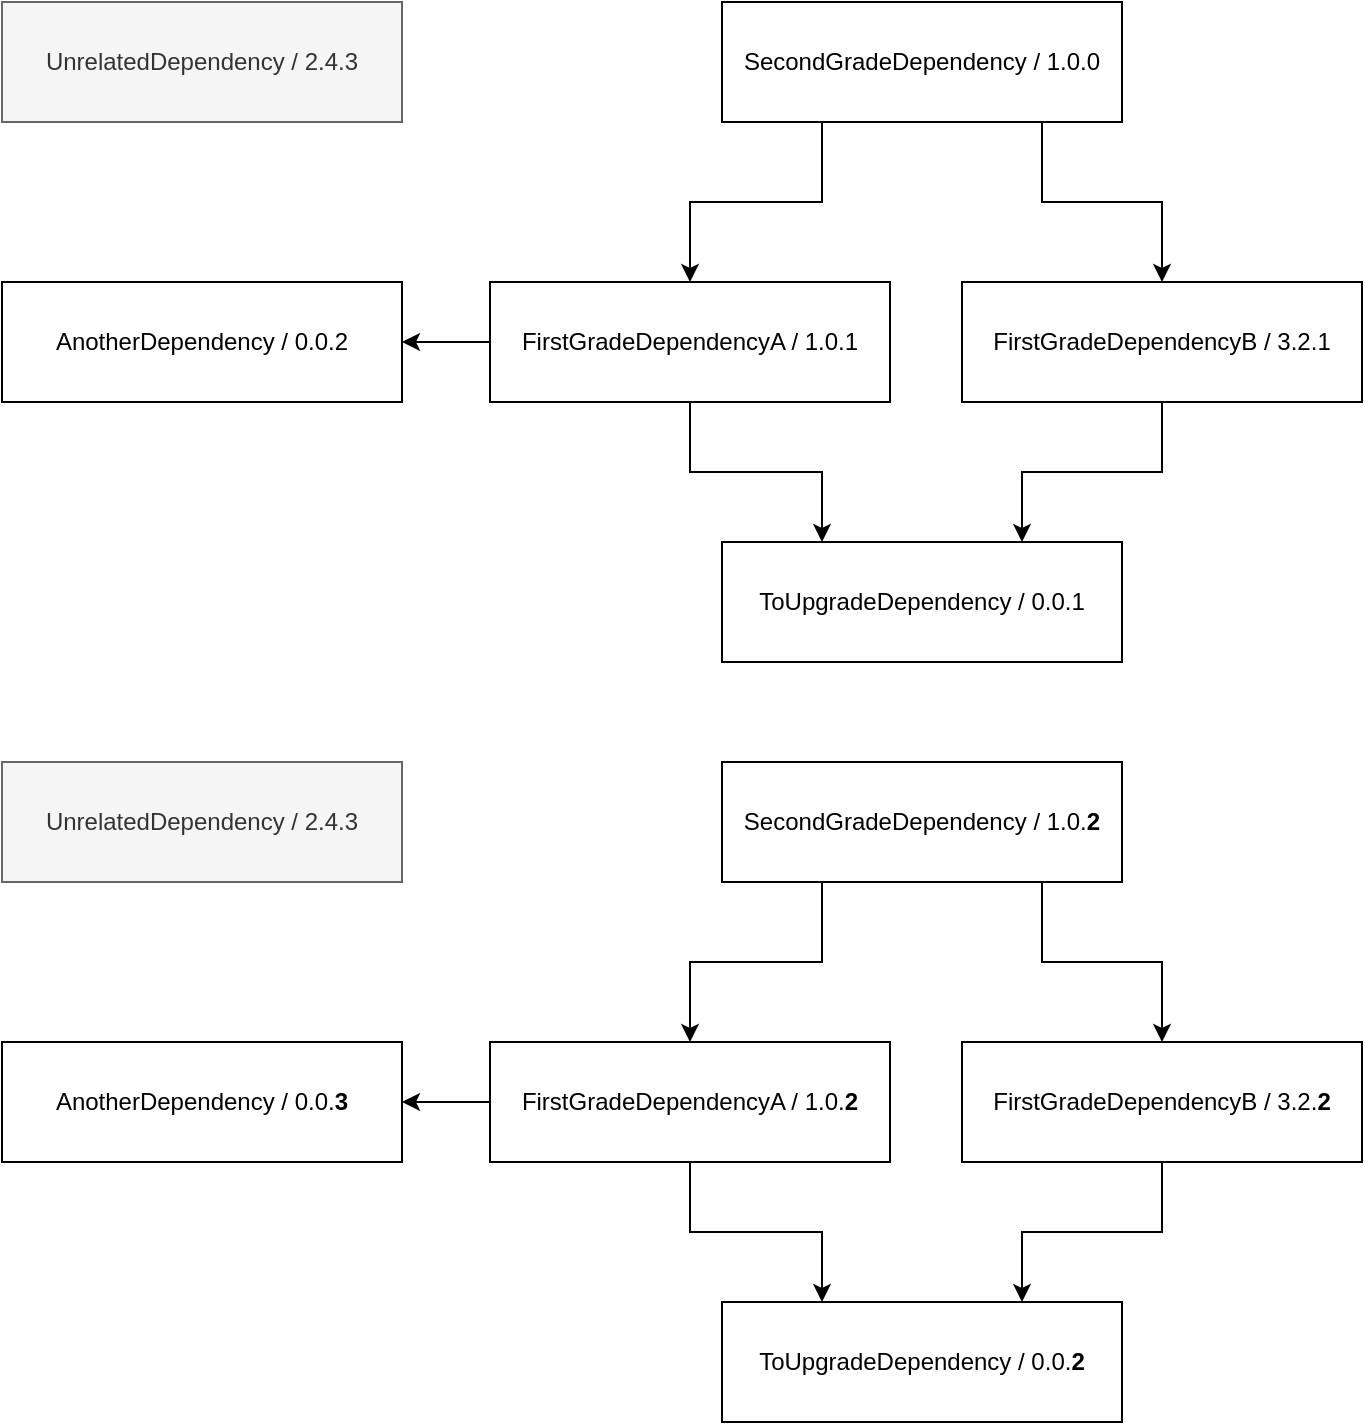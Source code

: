<mxfile version="16.6.1" type="device"><diagram id="75xPdjq-n235blLPx5tp" name="Page-1"><mxGraphModel dx="1550" dy="889" grid="1" gridSize="10" guides="1" tooltips="1" connect="1" arrows="1" fold="1" page="1" pageScale="1" pageWidth="827" pageHeight="1169" math="0" shadow="0"><root><mxCell id="0"/><mxCell id="1" parent="0"/><mxCell id="Pe2TzCAd8hVaoT_nycjA-1" value="ToUpgradeDependency / 0.0.1" style="rounded=0;whiteSpace=wrap;html=1;" vertex="1" parent="1"><mxGeometry x="380" y="440" width="200" height="60" as="geometry"/></mxCell><mxCell id="Pe2TzCAd8hVaoT_nycjA-4" style="edgeStyle=orthogonalEdgeStyle;rounded=0;orthogonalLoop=1;jettySize=auto;html=1;entryX=0.25;entryY=0;entryDx=0;entryDy=0;" edge="1" parent="1" source="Pe2TzCAd8hVaoT_nycjA-2" target="Pe2TzCAd8hVaoT_nycjA-1"><mxGeometry relative="1" as="geometry"/></mxCell><mxCell id="Pe2TzCAd8hVaoT_nycjA-10" style="edgeStyle=orthogonalEdgeStyle;rounded=0;orthogonalLoop=1;jettySize=auto;html=1;entryX=1;entryY=0.5;entryDx=0;entryDy=0;" edge="1" parent="1" source="Pe2TzCAd8hVaoT_nycjA-2" target="Pe2TzCAd8hVaoT_nycjA-6"><mxGeometry relative="1" as="geometry"/></mxCell><mxCell id="Pe2TzCAd8hVaoT_nycjA-2" value="FirstGradeDependencyA / 1.0.1" style="rounded=0;whiteSpace=wrap;html=1;" vertex="1" parent="1"><mxGeometry x="264" y="310" width="200" height="60" as="geometry"/></mxCell><mxCell id="Pe2TzCAd8hVaoT_nycjA-5" style="edgeStyle=orthogonalEdgeStyle;rounded=0;orthogonalLoop=1;jettySize=auto;html=1;entryX=0.75;entryY=0;entryDx=0;entryDy=0;" edge="1" parent="1" source="Pe2TzCAd8hVaoT_nycjA-3" target="Pe2TzCAd8hVaoT_nycjA-1"><mxGeometry relative="1" as="geometry"/></mxCell><mxCell id="Pe2TzCAd8hVaoT_nycjA-3" value="FirstGradeDependencyB / 3.2.1" style="rounded=0;whiteSpace=wrap;html=1;" vertex="1" parent="1"><mxGeometry x="500" y="310" width="200" height="60" as="geometry"/></mxCell><mxCell id="Pe2TzCAd8hVaoT_nycjA-6" value="AnotherDependency / 0.0.2" style="rounded=0;whiteSpace=wrap;html=1;" vertex="1" parent="1"><mxGeometry x="20" y="310" width="200" height="60" as="geometry"/></mxCell><mxCell id="Pe2TzCAd8hVaoT_nycjA-8" style="edgeStyle=orthogonalEdgeStyle;rounded=0;orthogonalLoop=1;jettySize=auto;html=1;entryX=0.5;entryY=0;entryDx=0;entryDy=0;" edge="1" parent="1" source="Pe2TzCAd8hVaoT_nycjA-7" target="Pe2TzCAd8hVaoT_nycjA-2"><mxGeometry relative="1" as="geometry"><Array as="points"><mxPoint x="430" y="270"/><mxPoint x="364" y="270"/></Array></mxGeometry></mxCell><mxCell id="Pe2TzCAd8hVaoT_nycjA-9" style="edgeStyle=orthogonalEdgeStyle;rounded=0;orthogonalLoop=1;jettySize=auto;html=1;entryX=0.5;entryY=0;entryDx=0;entryDy=0;" edge="1" parent="1" source="Pe2TzCAd8hVaoT_nycjA-7" target="Pe2TzCAd8hVaoT_nycjA-3"><mxGeometry relative="1" as="geometry"><Array as="points"><mxPoint x="540" y="270"/><mxPoint x="600" y="270"/></Array></mxGeometry></mxCell><mxCell id="Pe2TzCAd8hVaoT_nycjA-7" value="SecondGradeDependency / 1.0.0" style="rounded=0;whiteSpace=wrap;html=1;" vertex="1" parent="1"><mxGeometry x="380" y="170" width="200" height="60" as="geometry"/></mxCell><mxCell id="Pe2TzCAd8hVaoT_nycjA-11" value="UnrelatedDependency / 2.4.3" style="rounded=0;whiteSpace=wrap;html=1;fillColor=#f5f5f5;fontColor=#333333;strokeColor=#666666;" vertex="1" parent="1"><mxGeometry x="20" y="170" width="200" height="60" as="geometry"/></mxCell><mxCell id="Pe2TzCAd8hVaoT_nycjA-12" value="ToUpgradeDependency / 0.0.&lt;b&gt;2&lt;/b&gt;" style="rounded=0;whiteSpace=wrap;html=1;" vertex="1" parent="1"><mxGeometry x="380" y="820" width="200" height="60" as="geometry"/></mxCell><mxCell id="Pe2TzCAd8hVaoT_nycjA-13" style="edgeStyle=orthogonalEdgeStyle;rounded=0;orthogonalLoop=1;jettySize=auto;html=1;entryX=0.25;entryY=0;entryDx=0;entryDy=0;" edge="1" parent="1" source="Pe2TzCAd8hVaoT_nycjA-15" target="Pe2TzCAd8hVaoT_nycjA-12"><mxGeometry relative="1" as="geometry"/></mxCell><mxCell id="Pe2TzCAd8hVaoT_nycjA-14" style="edgeStyle=orthogonalEdgeStyle;rounded=0;orthogonalLoop=1;jettySize=auto;html=1;entryX=1;entryY=0.5;entryDx=0;entryDy=0;" edge="1" parent="1" source="Pe2TzCAd8hVaoT_nycjA-15" target="Pe2TzCAd8hVaoT_nycjA-18"><mxGeometry relative="1" as="geometry"/></mxCell><mxCell id="Pe2TzCAd8hVaoT_nycjA-15" value="FirstGradeDependencyA / 1.0.&lt;b&gt;2&lt;/b&gt;" style="rounded=0;whiteSpace=wrap;html=1;" vertex="1" parent="1"><mxGeometry x="264" y="690" width="200" height="60" as="geometry"/></mxCell><mxCell id="Pe2TzCAd8hVaoT_nycjA-16" style="edgeStyle=orthogonalEdgeStyle;rounded=0;orthogonalLoop=1;jettySize=auto;html=1;entryX=0.75;entryY=0;entryDx=0;entryDy=0;" edge="1" parent="1" source="Pe2TzCAd8hVaoT_nycjA-17" target="Pe2TzCAd8hVaoT_nycjA-12"><mxGeometry relative="1" as="geometry"/></mxCell><mxCell id="Pe2TzCAd8hVaoT_nycjA-17" value="FirstGradeDependencyB / 3.2.&lt;b&gt;2&lt;/b&gt;" style="rounded=0;whiteSpace=wrap;html=1;" vertex="1" parent="1"><mxGeometry x="500" y="690" width="200" height="60" as="geometry"/></mxCell><mxCell id="Pe2TzCAd8hVaoT_nycjA-18" value="AnotherDependency / 0.0.&lt;b&gt;3&lt;/b&gt;" style="rounded=0;whiteSpace=wrap;html=1;" vertex="1" parent="1"><mxGeometry x="20" y="690" width="200" height="60" as="geometry"/></mxCell><mxCell id="Pe2TzCAd8hVaoT_nycjA-19" style="edgeStyle=orthogonalEdgeStyle;rounded=0;orthogonalLoop=1;jettySize=auto;html=1;entryX=0.5;entryY=0;entryDx=0;entryDy=0;" edge="1" parent="1" source="Pe2TzCAd8hVaoT_nycjA-21" target="Pe2TzCAd8hVaoT_nycjA-15"><mxGeometry relative="1" as="geometry"><Array as="points"><mxPoint x="430" y="650"/><mxPoint x="364" y="650"/></Array></mxGeometry></mxCell><mxCell id="Pe2TzCAd8hVaoT_nycjA-20" style="edgeStyle=orthogonalEdgeStyle;rounded=0;orthogonalLoop=1;jettySize=auto;html=1;entryX=0.5;entryY=0;entryDx=0;entryDy=0;" edge="1" parent="1" source="Pe2TzCAd8hVaoT_nycjA-21" target="Pe2TzCAd8hVaoT_nycjA-17"><mxGeometry relative="1" as="geometry"><Array as="points"><mxPoint x="540" y="650"/><mxPoint x="600" y="650"/></Array></mxGeometry></mxCell><mxCell id="Pe2TzCAd8hVaoT_nycjA-21" value="SecondGradeDependency / 1.0.&lt;b&gt;2&lt;/b&gt;" style="rounded=0;whiteSpace=wrap;html=1;" vertex="1" parent="1"><mxGeometry x="380" y="550" width="200" height="60" as="geometry"/></mxCell><mxCell id="Pe2TzCAd8hVaoT_nycjA-22" value="UnrelatedDependency / 2.4.3" style="rounded=0;whiteSpace=wrap;html=1;fillColor=#f5f5f5;fontColor=#333333;strokeColor=#666666;" vertex="1" parent="1"><mxGeometry x="20" y="550" width="200" height="60" as="geometry"/></mxCell></root></mxGraphModel></diagram></mxfile>